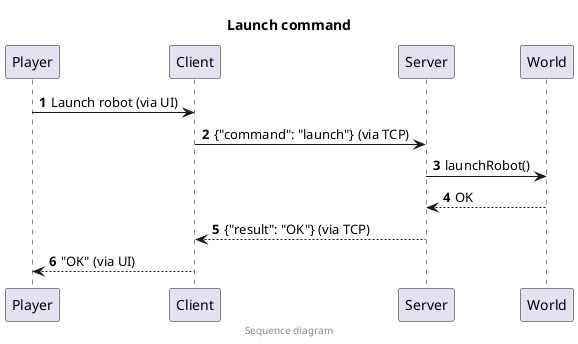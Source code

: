 @startuml

title Launch command
footer Sequence diagram

skinparam backgroundColor transparent
autonumber

Player -> Client: Launch robot (via UI)
Client -> Server: {"command": "launch"} (via TCP)
Server -> World: launchRobot()
Server <-- World: OK
Client <-- Server: {"result": "OK"} (via TCP)
Player <-- Client: "OK" (via UI)

@enduml
